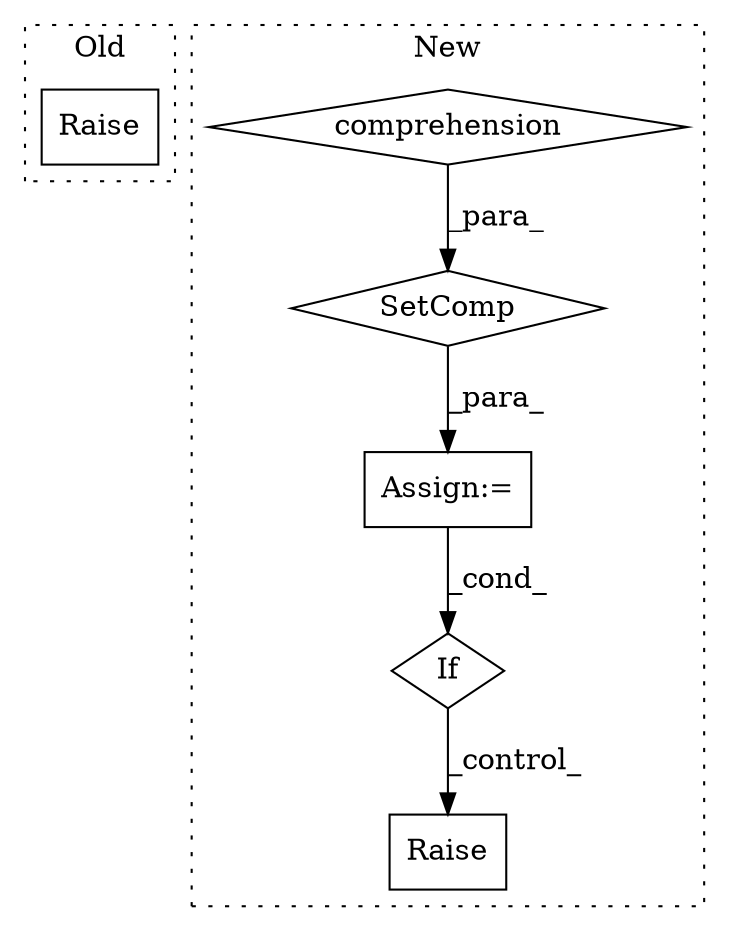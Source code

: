 digraph G {
subgraph cluster0 {
1 [label="Raise" a="91" s="2496" l="6" shape="box"];
label = "Old";
style="dotted";
}
subgraph cluster1 {
2 [label="SetComp" a="69" s="2910" l="181" shape="diamond"];
3 [label="Raise" a="91" s="3381" l="6" shape="box"];
4 [label="If" a="96" s="3313" l="0" shape="diamond"];
5 [label="comprehension" a="45" s="2957" l="3" shape="diamond"];
6 [label="Assign:=" a="68" s="2907" l="3" shape="box"];
label = "New";
style="dotted";
}
2 -> 6 [label="_para_"];
4 -> 3 [label="_control_"];
5 -> 2 [label="_para_"];
6 -> 4 [label="_cond_"];
}
